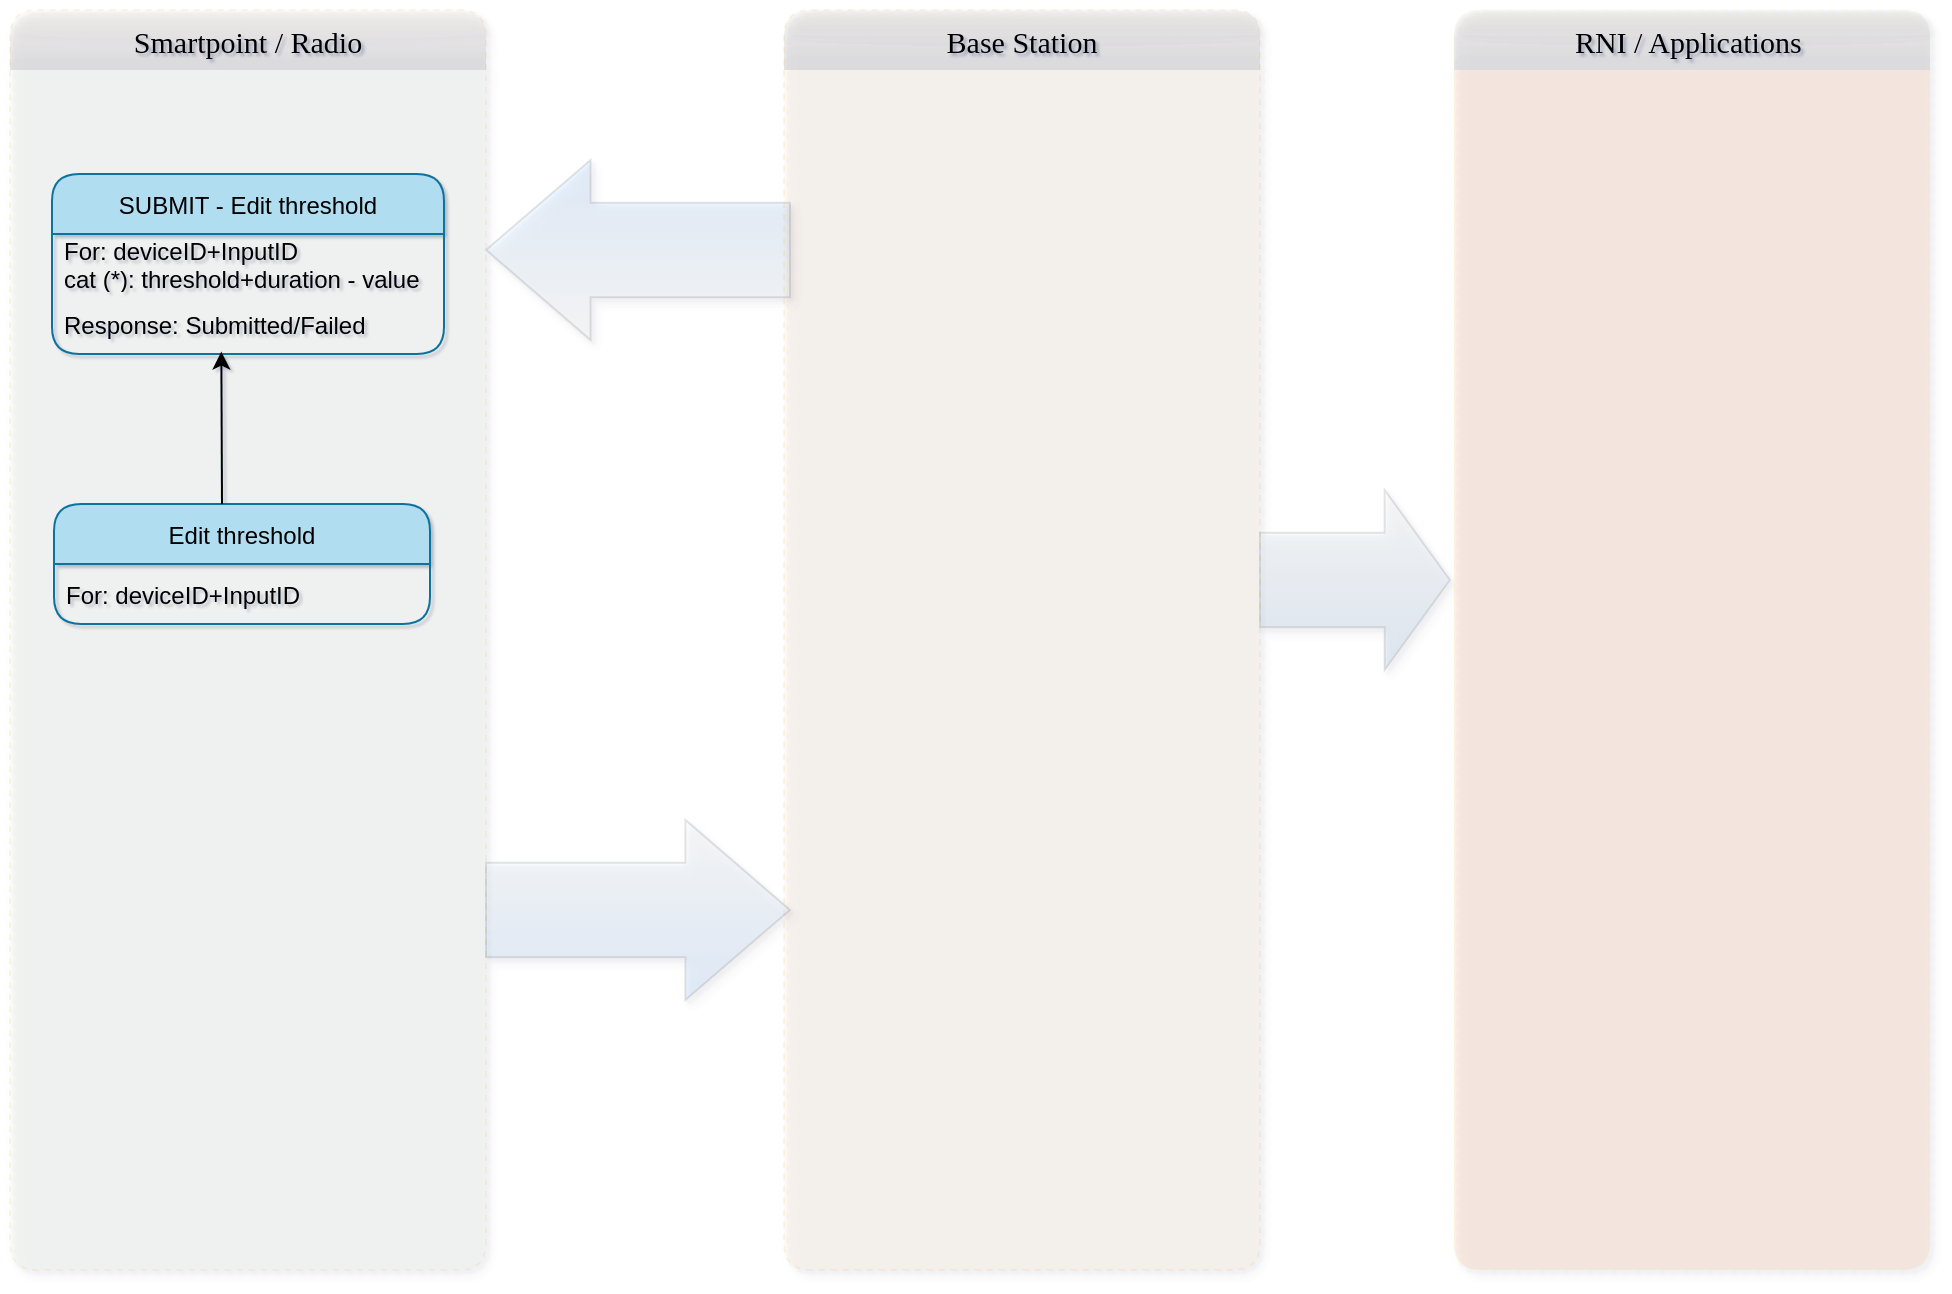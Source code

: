 <mxfile version="22.0.8" type="github">
  <diagram id="UW2Let9FedXbePVIwO7e" name="Page-1">
    <mxGraphModel dx="1448" dy="1305" grid="1" gridSize="15" guides="1" tooltips="1" connect="1" arrows="1" fold="1" page="1" pageScale="1" pageWidth="850" pageHeight="1100" math="0" shadow="1">
      <root>
        <mxCell id="0" />
        <mxCell id="1" parent="0" />
        <mxCell id="GJOkn2DgcXXOF6PlL42Y-1" value="Smartpoint / Radio" style="swimlane;rounded=1;dashed=1;fillColor=#ffe6cc;strokeColor=#d79b00;swimlaneFillColor=#D5E8D4;opacity=10;gradientColor=default;glass=1;shadow=1;swimlaneLine=0;startSize=30;fontSize=15;fontStyle=0;fontFamily=Verdana;" parent="1" vertex="1">
          <mxGeometry x="225" y="135" width="238" height="630" as="geometry" />
        </mxCell>
        <mxCell id="GJOkn2DgcXXOF6PlL42Y-30" value="Edit threshold" style="swimlane;fontStyle=0;childLayout=stackLayout;horizontal=1;startSize=30;horizontalStack=0;resizeParent=1;resizeParentMax=0;resizeLast=0;collapsible=1;marginBottom=0;rounded=1;labelBackgroundColor=none;fillColor=#b1ddf0;strokeColor=#10739e;" parent="GJOkn2DgcXXOF6PlL42Y-1" vertex="1">
          <mxGeometry x="22" y="247" width="188" height="60" as="geometry" />
        </mxCell>
        <mxCell id="GJOkn2DgcXXOF6PlL42Y-31" value="For: deviceID+InputID" style="text;strokeColor=none;fillColor=none;align=left;verticalAlign=middle;spacingLeft=4;spacingRight=4;overflow=hidden;points=[[0,0.5],[1,0.5]];portConstraint=eastwest;rotatable=0;rounded=1;" parent="GJOkn2DgcXXOF6PlL42Y-30" vertex="1">
          <mxGeometry y="30" width="188" height="30" as="geometry" />
        </mxCell>
        <mxCell id="GJOkn2DgcXXOF6PlL42Y-54" value="SUBMIT - Edit threshold" style="swimlane;fontStyle=0;childLayout=stackLayout;horizontal=1;startSize=30;horizontalStack=0;resizeParent=1;resizeParentMax=0;resizeLast=0;collapsible=1;marginBottom=0;rounded=1;labelBackgroundColor=none;fillColor=#b1ddf0;strokeColor=#10739e;" parent="GJOkn2DgcXXOF6PlL42Y-1" vertex="1">
          <mxGeometry x="21" y="82" width="196" height="90" as="geometry" />
        </mxCell>
        <mxCell id="GJOkn2DgcXXOF6PlL42Y-55" value="For: deviceID+InputID&#xa;cat (*): threshold+duration - value" style="text;strokeColor=none;fillColor=none;align=left;verticalAlign=middle;spacingLeft=4;spacingRight=4;overflow=hidden;points=[[0,0.5],[1,0.5]];portConstraint=eastwest;rotatable=0;rounded=1;" parent="GJOkn2DgcXXOF6PlL42Y-54" vertex="1">
          <mxGeometry y="30" width="196" height="30" as="geometry" />
        </mxCell>
        <mxCell id="GJOkn2DgcXXOF6PlL42Y-56" value="Response: Submitted/Failed" style="text;strokeColor=none;fillColor=none;align=left;verticalAlign=middle;spacingLeft=4;spacingRight=4;overflow=hidden;points=[[0,0.5],[1,0.5]];portConstraint=eastwest;rotatable=0;rounded=1;" parent="GJOkn2DgcXXOF6PlL42Y-54" vertex="1">
          <mxGeometry y="60" width="196" height="30" as="geometry" />
        </mxCell>
        <mxCell id="GJOkn2DgcXXOF6PlL42Y-58" value="" style="endArrow=classic;html=1;rounded=0;entryX=0.483;entryY=0.96;entryDx=0;entryDy=0;entryPerimeter=0;exitX=0.5;exitY=0;exitDx=0;exitDy=0;" parent="GJOkn2DgcXXOF6PlL42Y-1" edge="1">
          <mxGeometry width="50" height="50" relative="1" as="geometry">
            <mxPoint x="106" y="247" as="sourcePoint" />
            <mxPoint x="105.668" y="170.8" as="targetPoint" />
          </mxGeometry>
        </mxCell>
        <mxCell id="AdH4K1TgIiBWA7QRcjIa-1" value="Base Station" style="swimlane;rounded=1;dashed=1;fillColor=#C2AF9B;strokeColor=#d79b00;swimlaneFillColor=#FFD2AB;opacity=10;glass=1;shadow=1;swimlaneLine=0;startSize=30;fontSize=15;fontStyle=0;fontFamily=Verdana;gradientColor=default;" vertex="1" parent="1">
          <mxGeometry x="612" y="135" width="238" height="630" as="geometry" />
        </mxCell>
        <mxCell id="AdH4K1TgIiBWA7QRcjIa-15" value="" style="shape=singleArrow;whiteSpace=wrap;html=1;shadow=1;gradientColor=#3399FF;opacity=10;arrowWidth=0.525;arrowSize=0.344;" vertex="1" parent="1">
          <mxGeometry x="463" y="540" width="152" height="90" as="geometry" />
        </mxCell>
        <mxCell id="AdH4K1TgIiBWA7QRcjIa-20" value="" style="shape=singleArrow;whiteSpace=wrap;html=1;shadow=1;gradientColor=#3399FF;opacity=10;arrowWidth=0.525;arrowSize=0.344;rotation=-180;" vertex="1" parent="1">
          <mxGeometry x="463" y="210" width="152" height="90" as="geometry" />
        </mxCell>
        <mxCell id="AdH4K1TgIiBWA7QRcjIa-21" value="" style="shape=singleArrow;whiteSpace=wrap;html=1;shadow=1;gradientColor=#2776C4;opacity=10;arrowWidth=0.525;arrowSize=0.344;" vertex="1" parent="1">
          <mxGeometry x="850" y="375" width="95" height="90" as="geometry" />
        </mxCell>
        <mxCell id="AdH4K1TgIiBWA7QRcjIa-23" value="RNI / Applications " style="swimlane;rounded=1;dashed=1;fillColor=#C2AF9B;strokeColor=#CCFF99;swimlaneFillColor=#FF8000;opacity=10;glass=1;shadow=1;swimlaneLine=0;startSize=30;fontSize=15;fontStyle=0;fontFamily=Verdana;gradientColor=default;" vertex="1" parent="1">
          <mxGeometry x="947" y="135" width="238" height="630" as="geometry" />
        </mxCell>
      </root>
    </mxGraphModel>
  </diagram>
</mxfile>
